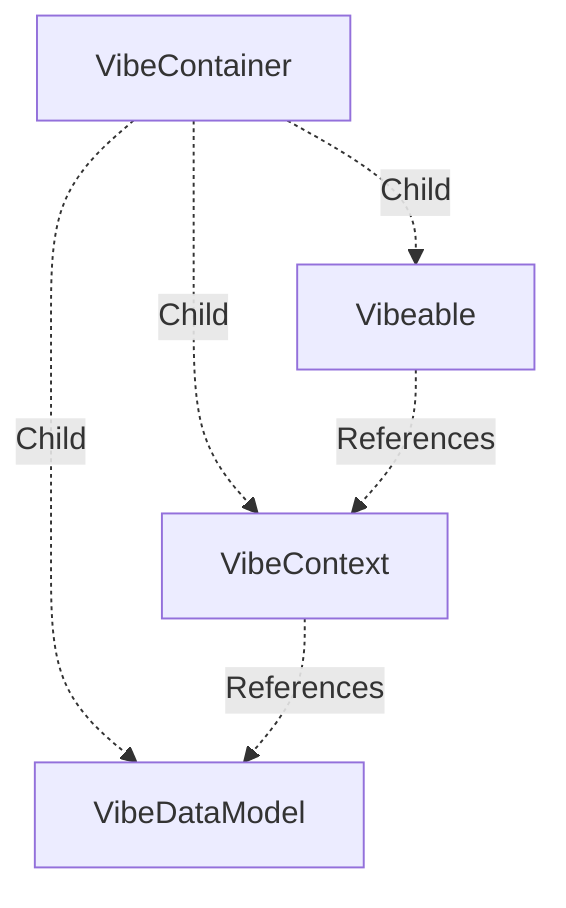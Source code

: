 %% Combined UML Component Diagrams - Dependency Diagram and View Hierarchy
graph TD
    VibeContainer[VibeContainer] -.->|Child| VibeDataModel[VibeDataModel]
    VibeContainer[VibeContainer] -.->|Child| VibeContext[VibeContext]
    VibeContext[VibeContext]-.->|References|VibeDataModel[VibeDataModel]
    VibeContainer[VibeContainer] -.->|Child| Vibeable[Vibeable]
    Vibeable[Vibeable]-.->|References|VibeContext[VibeContext]